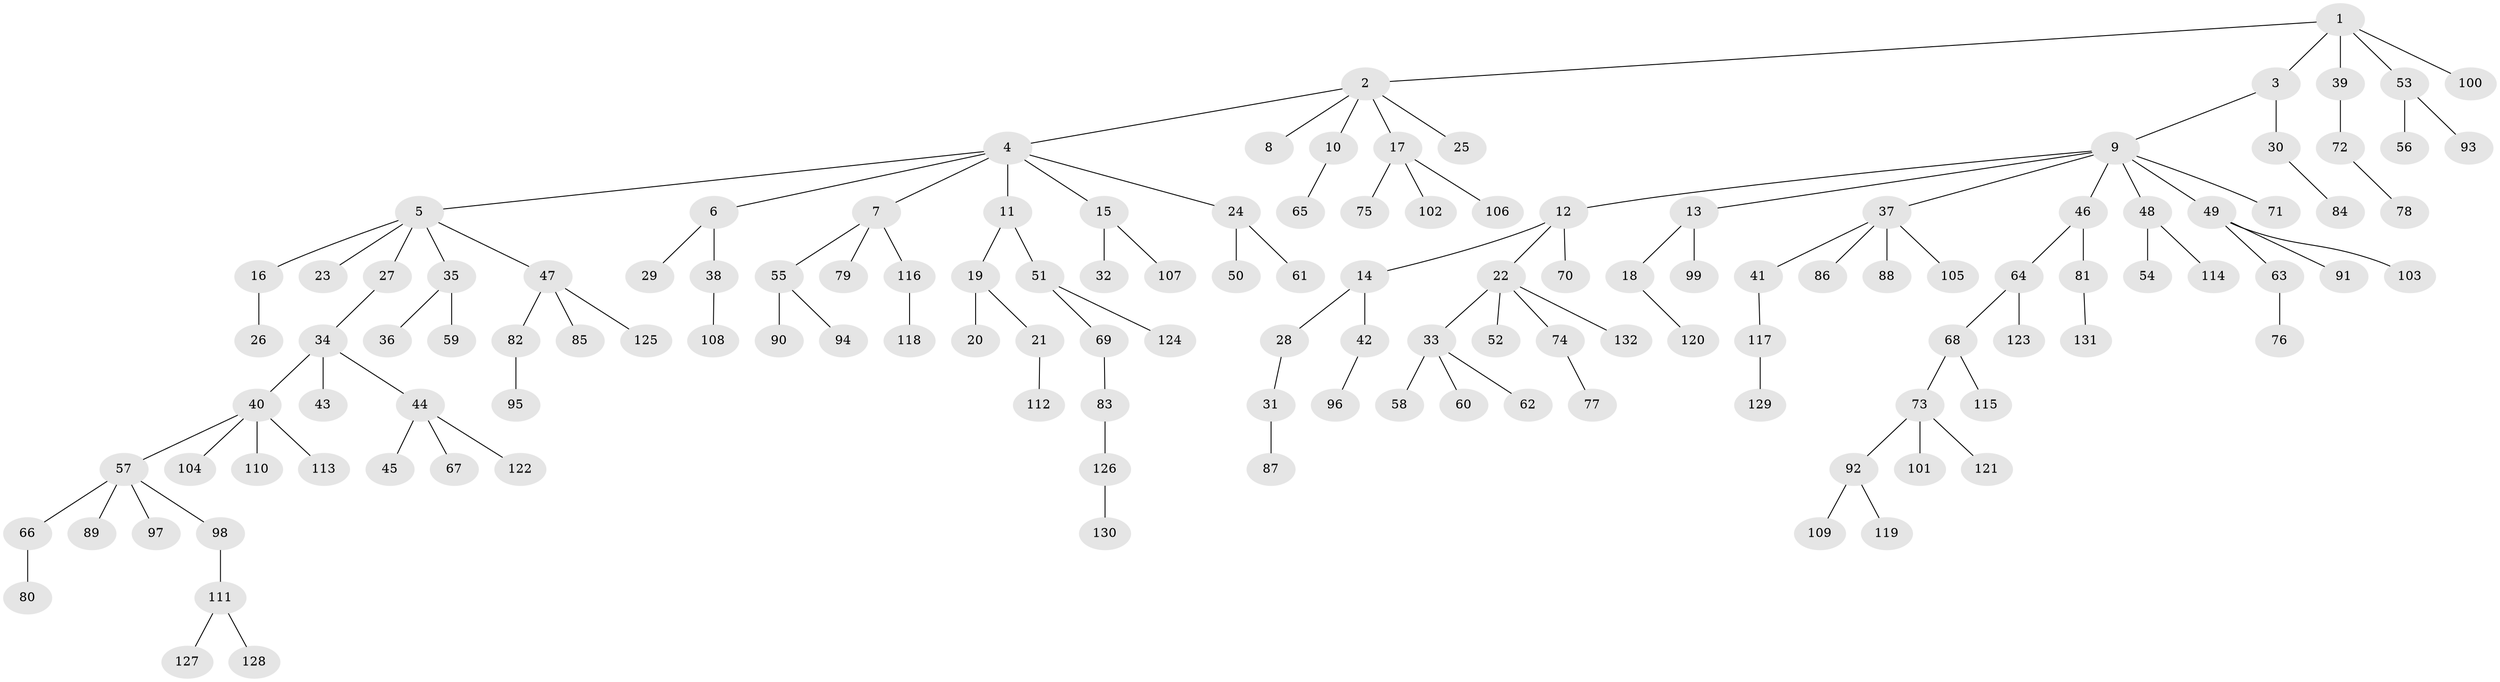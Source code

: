 // coarse degree distribution, {1: 0.7727272727272727, 4: 0.030303030303030304, 2: 0.18181818181818182, 47: 0.015151515151515152}
// Generated by graph-tools (version 1.1) at 2025/56/03/04/25 21:56:19]
// undirected, 132 vertices, 131 edges
graph export_dot {
graph [start="1"]
  node [color=gray90,style=filled];
  1;
  2;
  3;
  4;
  5;
  6;
  7;
  8;
  9;
  10;
  11;
  12;
  13;
  14;
  15;
  16;
  17;
  18;
  19;
  20;
  21;
  22;
  23;
  24;
  25;
  26;
  27;
  28;
  29;
  30;
  31;
  32;
  33;
  34;
  35;
  36;
  37;
  38;
  39;
  40;
  41;
  42;
  43;
  44;
  45;
  46;
  47;
  48;
  49;
  50;
  51;
  52;
  53;
  54;
  55;
  56;
  57;
  58;
  59;
  60;
  61;
  62;
  63;
  64;
  65;
  66;
  67;
  68;
  69;
  70;
  71;
  72;
  73;
  74;
  75;
  76;
  77;
  78;
  79;
  80;
  81;
  82;
  83;
  84;
  85;
  86;
  87;
  88;
  89;
  90;
  91;
  92;
  93;
  94;
  95;
  96;
  97;
  98;
  99;
  100;
  101;
  102;
  103;
  104;
  105;
  106;
  107;
  108;
  109;
  110;
  111;
  112;
  113;
  114;
  115;
  116;
  117;
  118;
  119;
  120;
  121;
  122;
  123;
  124;
  125;
  126;
  127;
  128;
  129;
  130;
  131;
  132;
  1 -- 2;
  1 -- 3;
  1 -- 39;
  1 -- 53;
  1 -- 100;
  2 -- 4;
  2 -- 8;
  2 -- 10;
  2 -- 17;
  2 -- 25;
  3 -- 9;
  3 -- 30;
  4 -- 5;
  4 -- 6;
  4 -- 7;
  4 -- 11;
  4 -- 15;
  4 -- 24;
  5 -- 16;
  5 -- 23;
  5 -- 27;
  5 -- 35;
  5 -- 47;
  6 -- 29;
  6 -- 38;
  7 -- 55;
  7 -- 79;
  7 -- 116;
  9 -- 12;
  9 -- 13;
  9 -- 37;
  9 -- 46;
  9 -- 48;
  9 -- 49;
  9 -- 71;
  10 -- 65;
  11 -- 19;
  11 -- 51;
  12 -- 14;
  12 -- 22;
  12 -- 70;
  13 -- 18;
  13 -- 99;
  14 -- 28;
  14 -- 42;
  15 -- 32;
  15 -- 107;
  16 -- 26;
  17 -- 75;
  17 -- 102;
  17 -- 106;
  18 -- 120;
  19 -- 20;
  19 -- 21;
  21 -- 112;
  22 -- 33;
  22 -- 52;
  22 -- 74;
  22 -- 132;
  24 -- 50;
  24 -- 61;
  27 -- 34;
  28 -- 31;
  30 -- 84;
  31 -- 87;
  33 -- 58;
  33 -- 60;
  33 -- 62;
  34 -- 40;
  34 -- 43;
  34 -- 44;
  35 -- 36;
  35 -- 59;
  37 -- 41;
  37 -- 86;
  37 -- 88;
  37 -- 105;
  38 -- 108;
  39 -- 72;
  40 -- 57;
  40 -- 104;
  40 -- 110;
  40 -- 113;
  41 -- 117;
  42 -- 96;
  44 -- 45;
  44 -- 67;
  44 -- 122;
  46 -- 64;
  46 -- 81;
  47 -- 82;
  47 -- 85;
  47 -- 125;
  48 -- 54;
  48 -- 114;
  49 -- 63;
  49 -- 91;
  49 -- 103;
  51 -- 69;
  51 -- 124;
  53 -- 56;
  53 -- 93;
  55 -- 90;
  55 -- 94;
  57 -- 66;
  57 -- 89;
  57 -- 97;
  57 -- 98;
  63 -- 76;
  64 -- 68;
  64 -- 123;
  66 -- 80;
  68 -- 73;
  68 -- 115;
  69 -- 83;
  72 -- 78;
  73 -- 92;
  73 -- 101;
  73 -- 121;
  74 -- 77;
  81 -- 131;
  82 -- 95;
  83 -- 126;
  92 -- 109;
  92 -- 119;
  98 -- 111;
  111 -- 127;
  111 -- 128;
  116 -- 118;
  117 -- 129;
  126 -- 130;
}
